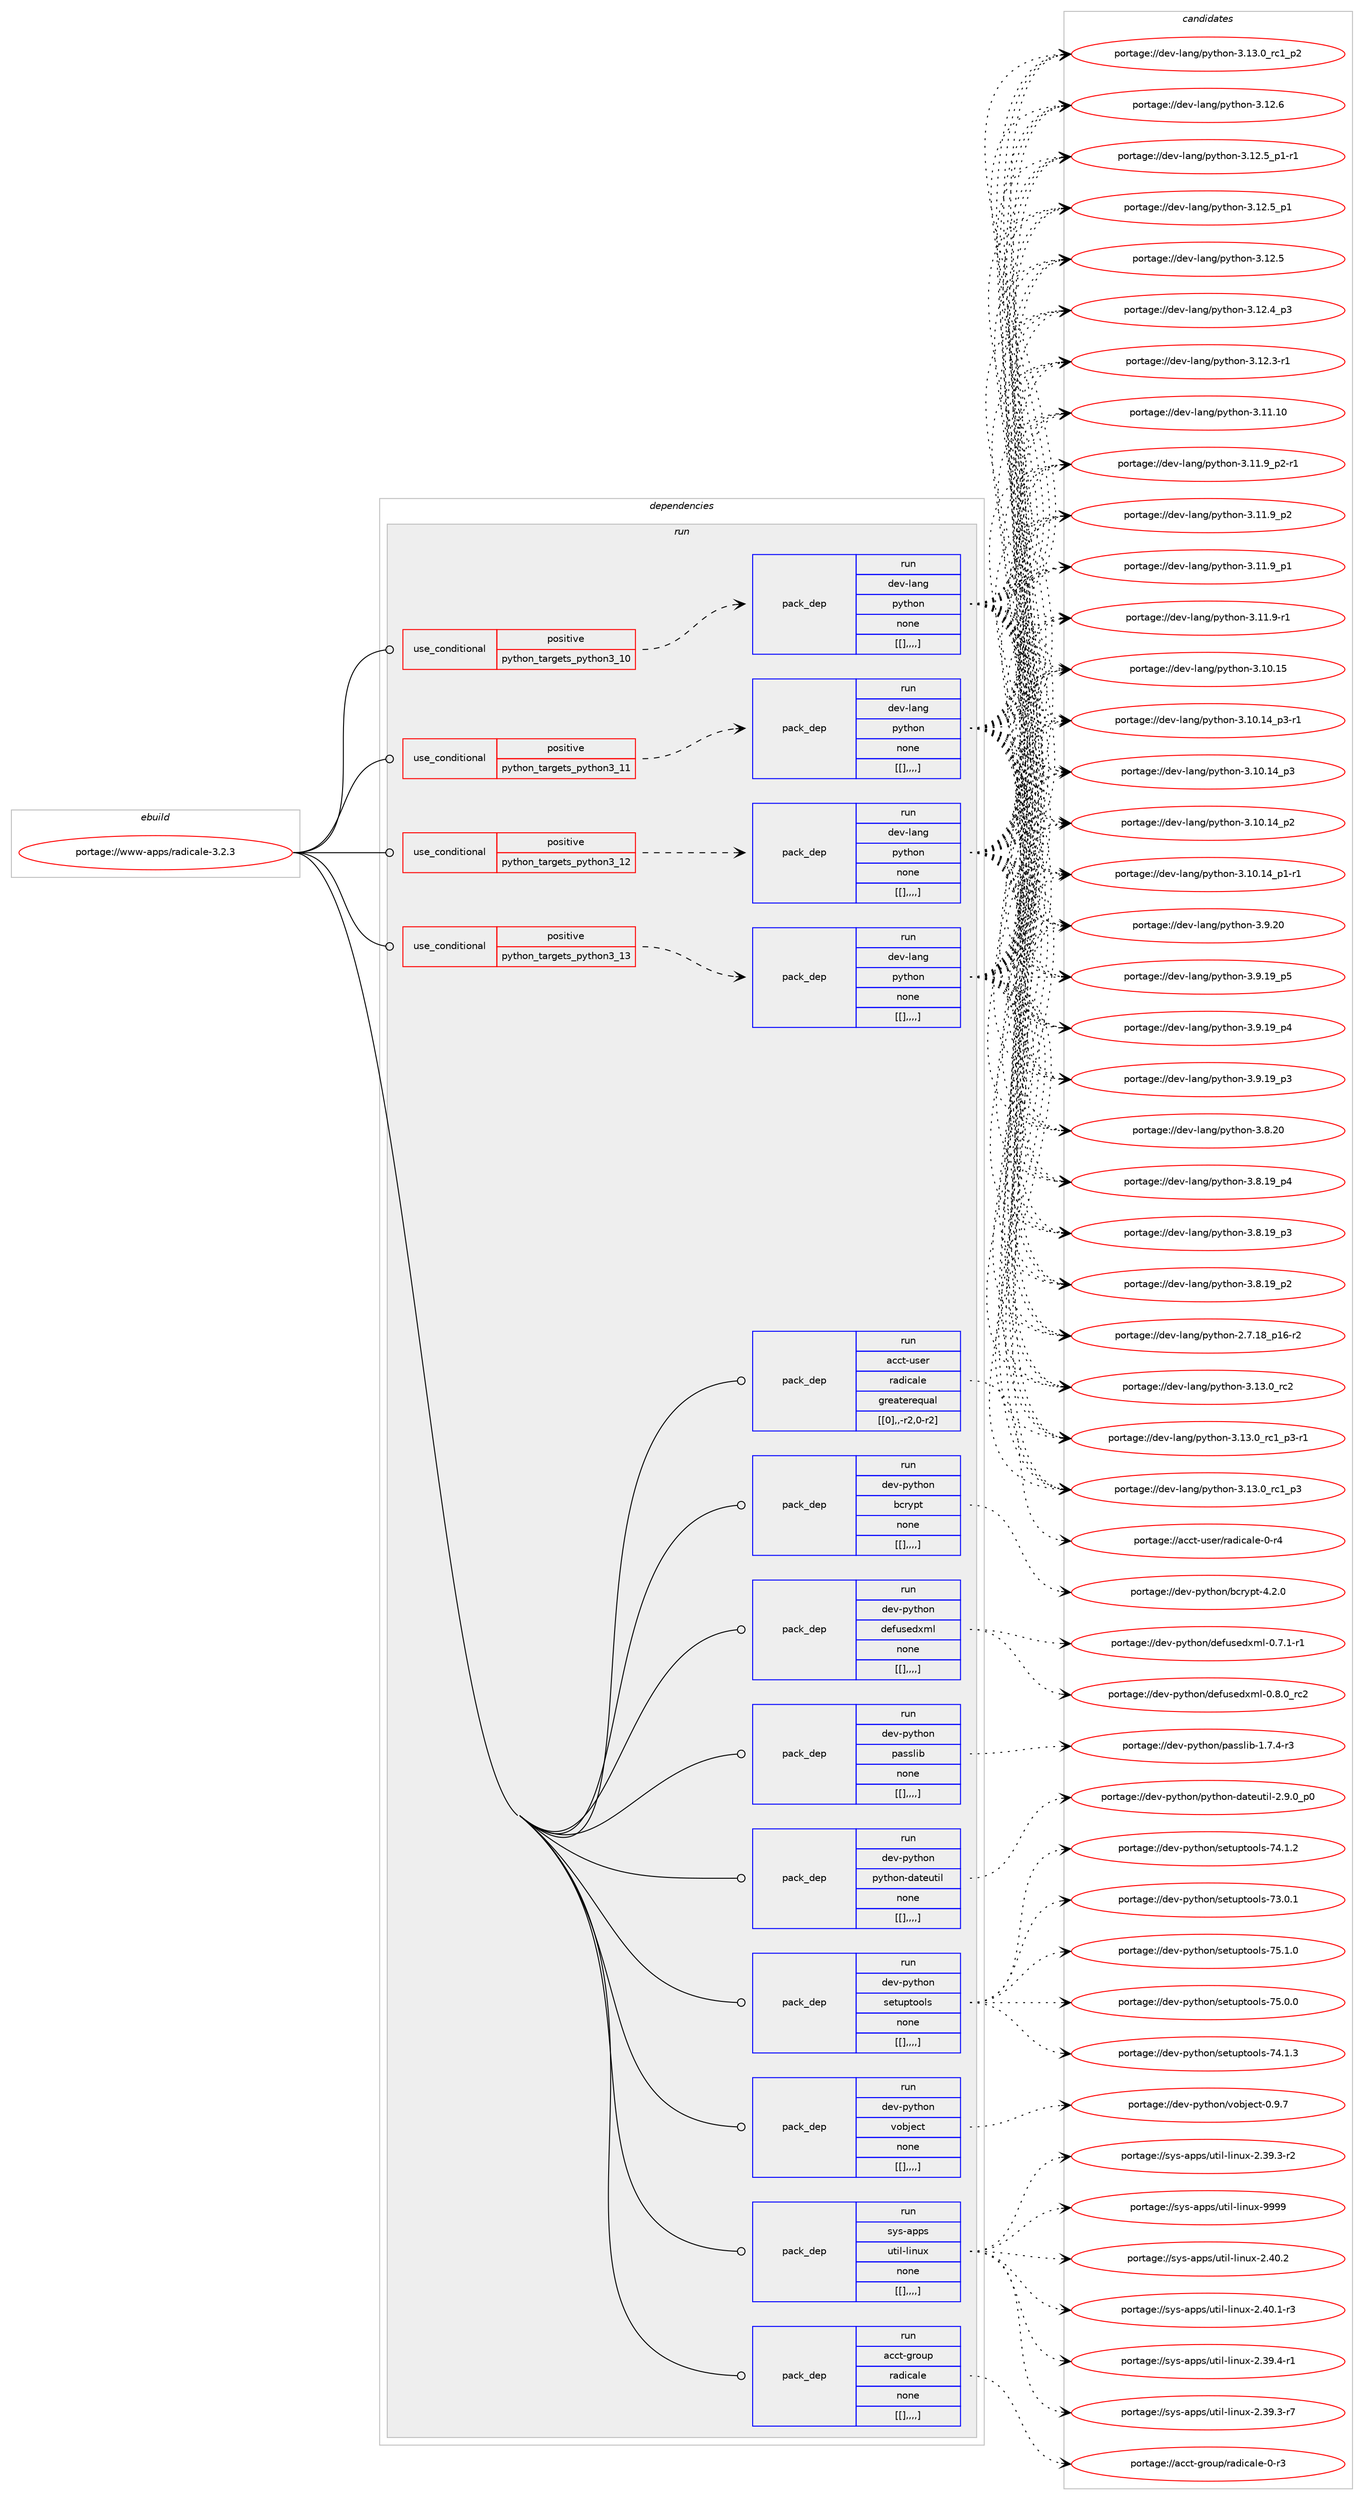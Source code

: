 digraph prolog {

# *************
# Graph options
# *************

newrank=true;
concentrate=true;
compound=true;
graph [rankdir=LR,fontname=Helvetica,fontsize=10,ranksep=1.5];#, ranksep=2.5, nodesep=0.2];
edge  [arrowhead=vee];
node  [fontname=Helvetica,fontsize=10];

# **********
# The ebuild
# **********

subgraph cluster_leftcol {
color=gray;
label=<<i>ebuild</i>>;
id [label="portage://www-apps/radicale-3.2.3", color=red, width=4, href="../www-apps/radicale-3.2.3.svg"];
}

# ****************
# The dependencies
# ****************

subgraph cluster_midcol {
color=gray;
label=<<i>dependencies</i>>;
subgraph cluster_compile {
fillcolor="#eeeeee";
style=filled;
label=<<i>compile</i>>;
}
subgraph cluster_compileandrun {
fillcolor="#eeeeee";
style=filled;
label=<<i>compile and run</i>>;
}
subgraph cluster_run {
fillcolor="#eeeeee";
style=filled;
label=<<i>run</i>>;
subgraph cond124037 {
dependency466299 [label=<<TABLE BORDER="0" CELLBORDER="1" CELLSPACING="0" CELLPADDING="4"><TR><TD ROWSPAN="3" CELLPADDING="10">use_conditional</TD></TR><TR><TD>positive</TD></TR><TR><TD>python_targets_python3_10</TD></TR></TABLE>>, shape=none, color=red];
subgraph pack338836 {
dependency466300 [label=<<TABLE BORDER="0" CELLBORDER="1" CELLSPACING="0" CELLPADDING="4" WIDTH="220"><TR><TD ROWSPAN="6" CELLPADDING="30">pack_dep</TD></TR><TR><TD WIDTH="110">run</TD></TR><TR><TD>dev-lang</TD></TR><TR><TD>python</TD></TR><TR><TD>none</TD></TR><TR><TD>[[],,,,]</TD></TR></TABLE>>, shape=none, color=blue];
}
dependency466299:e -> dependency466300:w [weight=20,style="dashed",arrowhead="vee"];
}
id:e -> dependency466299:w [weight=20,style="solid",arrowhead="odot"];
subgraph cond124038 {
dependency466301 [label=<<TABLE BORDER="0" CELLBORDER="1" CELLSPACING="0" CELLPADDING="4"><TR><TD ROWSPAN="3" CELLPADDING="10">use_conditional</TD></TR><TR><TD>positive</TD></TR><TR><TD>python_targets_python3_11</TD></TR></TABLE>>, shape=none, color=red];
subgraph pack338837 {
dependency466302 [label=<<TABLE BORDER="0" CELLBORDER="1" CELLSPACING="0" CELLPADDING="4" WIDTH="220"><TR><TD ROWSPAN="6" CELLPADDING="30">pack_dep</TD></TR><TR><TD WIDTH="110">run</TD></TR><TR><TD>dev-lang</TD></TR><TR><TD>python</TD></TR><TR><TD>none</TD></TR><TR><TD>[[],,,,]</TD></TR></TABLE>>, shape=none, color=blue];
}
dependency466301:e -> dependency466302:w [weight=20,style="dashed",arrowhead="vee"];
}
id:e -> dependency466301:w [weight=20,style="solid",arrowhead="odot"];
subgraph cond124039 {
dependency466303 [label=<<TABLE BORDER="0" CELLBORDER="1" CELLSPACING="0" CELLPADDING="4"><TR><TD ROWSPAN="3" CELLPADDING="10">use_conditional</TD></TR><TR><TD>positive</TD></TR><TR><TD>python_targets_python3_12</TD></TR></TABLE>>, shape=none, color=red];
subgraph pack338838 {
dependency466304 [label=<<TABLE BORDER="0" CELLBORDER="1" CELLSPACING="0" CELLPADDING="4" WIDTH="220"><TR><TD ROWSPAN="6" CELLPADDING="30">pack_dep</TD></TR><TR><TD WIDTH="110">run</TD></TR><TR><TD>dev-lang</TD></TR><TR><TD>python</TD></TR><TR><TD>none</TD></TR><TR><TD>[[],,,,]</TD></TR></TABLE>>, shape=none, color=blue];
}
dependency466303:e -> dependency466304:w [weight=20,style="dashed",arrowhead="vee"];
}
id:e -> dependency466303:w [weight=20,style="solid",arrowhead="odot"];
subgraph cond124040 {
dependency466305 [label=<<TABLE BORDER="0" CELLBORDER="1" CELLSPACING="0" CELLPADDING="4"><TR><TD ROWSPAN="3" CELLPADDING="10">use_conditional</TD></TR><TR><TD>positive</TD></TR><TR><TD>python_targets_python3_13</TD></TR></TABLE>>, shape=none, color=red];
subgraph pack338839 {
dependency466306 [label=<<TABLE BORDER="0" CELLBORDER="1" CELLSPACING="0" CELLPADDING="4" WIDTH="220"><TR><TD ROWSPAN="6" CELLPADDING="30">pack_dep</TD></TR><TR><TD WIDTH="110">run</TD></TR><TR><TD>dev-lang</TD></TR><TR><TD>python</TD></TR><TR><TD>none</TD></TR><TR><TD>[[],,,,]</TD></TR></TABLE>>, shape=none, color=blue];
}
dependency466305:e -> dependency466306:w [weight=20,style="dashed",arrowhead="vee"];
}
id:e -> dependency466305:w [weight=20,style="solid",arrowhead="odot"];
subgraph pack338840 {
dependency466307 [label=<<TABLE BORDER="0" CELLBORDER="1" CELLSPACING="0" CELLPADDING="4" WIDTH="220"><TR><TD ROWSPAN="6" CELLPADDING="30">pack_dep</TD></TR><TR><TD WIDTH="110">run</TD></TR><TR><TD>acct-group</TD></TR><TR><TD>radicale</TD></TR><TR><TD>none</TD></TR><TR><TD>[[],,,,]</TD></TR></TABLE>>, shape=none, color=blue];
}
id:e -> dependency466307:w [weight=20,style="solid",arrowhead="odot"];
subgraph pack338841 {
dependency466308 [label=<<TABLE BORDER="0" CELLBORDER="1" CELLSPACING="0" CELLPADDING="4" WIDTH="220"><TR><TD ROWSPAN="6" CELLPADDING="30">pack_dep</TD></TR><TR><TD WIDTH="110">run</TD></TR><TR><TD>acct-user</TD></TR><TR><TD>radicale</TD></TR><TR><TD>greaterequal</TD></TR><TR><TD>[[0],,-r2,0-r2]</TD></TR></TABLE>>, shape=none, color=blue];
}
id:e -> dependency466308:w [weight=20,style="solid",arrowhead="odot"];
subgraph pack338842 {
dependency466309 [label=<<TABLE BORDER="0" CELLBORDER="1" CELLSPACING="0" CELLPADDING="4" WIDTH="220"><TR><TD ROWSPAN="6" CELLPADDING="30">pack_dep</TD></TR><TR><TD WIDTH="110">run</TD></TR><TR><TD>dev-python</TD></TR><TR><TD>bcrypt</TD></TR><TR><TD>none</TD></TR><TR><TD>[[],,,,]</TD></TR></TABLE>>, shape=none, color=blue];
}
id:e -> dependency466309:w [weight=20,style="solid",arrowhead="odot"];
subgraph pack338843 {
dependency466310 [label=<<TABLE BORDER="0" CELLBORDER="1" CELLSPACING="0" CELLPADDING="4" WIDTH="220"><TR><TD ROWSPAN="6" CELLPADDING="30">pack_dep</TD></TR><TR><TD WIDTH="110">run</TD></TR><TR><TD>dev-python</TD></TR><TR><TD>defusedxml</TD></TR><TR><TD>none</TD></TR><TR><TD>[[],,,,]</TD></TR></TABLE>>, shape=none, color=blue];
}
id:e -> dependency466310:w [weight=20,style="solid",arrowhead="odot"];
subgraph pack338844 {
dependency466311 [label=<<TABLE BORDER="0" CELLBORDER="1" CELLSPACING="0" CELLPADDING="4" WIDTH="220"><TR><TD ROWSPAN="6" CELLPADDING="30">pack_dep</TD></TR><TR><TD WIDTH="110">run</TD></TR><TR><TD>dev-python</TD></TR><TR><TD>passlib</TD></TR><TR><TD>none</TD></TR><TR><TD>[[],,,,]</TD></TR></TABLE>>, shape=none, color=blue];
}
id:e -> dependency466311:w [weight=20,style="solid",arrowhead="odot"];
subgraph pack338845 {
dependency466312 [label=<<TABLE BORDER="0" CELLBORDER="1" CELLSPACING="0" CELLPADDING="4" WIDTH="220"><TR><TD ROWSPAN="6" CELLPADDING="30">pack_dep</TD></TR><TR><TD WIDTH="110">run</TD></TR><TR><TD>dev-python</TD></TR><TR><TD>python-dateutil</TD></TR><TR><TD>none</TD></TR><TR><TD>[[],,,,]</TD></TR></TABLE>>, shape=none, color=blue];
}
id:e -> dependency466312:w [weight=20,style="solid",arrowhead="odot"];
subgraph pack338846 {
dependency466313 [label=<<TABLE BORDER="0" CELLBORDER="1" CELLSPACING="0" CELLPADDING="4" WIDTH="220"><TR><TD ROWSPAN="6" CELLPADDING="30">pack_dep</TD></TR><TR><TD WIDTH="110">run</TD></TR><TR><TD>dev-python</TD></TR><TR><TD>setuptools</TD></TR><TR><TD>none</TD></TR><TR><TD>[[],,,,]</TD></TR></TABLE>>, shape=none, color=blue];
}
id:e -> dependency466313:w [weight=20,style="solid",arrowhead="odot"];
subgraph pack338847 {
dependency466314 [label=<<TABLE BORDER="0" CELLBORDER="1" CELLSPACING="0" CELLPADDING="4" WIDTH="220"><TR><TD ROWSPAN="6" CELLPADDING="30">pack_dep</TD></TR><TR><TD WIDTH="110">run</TD></TR><TR><TD>dev-python</TD></TR><TR><TD>vobject</TD></TR><TR><TD>none</TD></TR><TR><TD>[[],,,,]</TD></TR></TABLE>>, shape=none, color=blue];
}
id:e -> dependency466314:w [weight=20,style="solid",arrowhead="odot"];
subgraph pack338848 {
dependency466315 [label=<<TABLE BORDER="0" CELLBORDER="1" CELLSPACING="0" CELLPADDING="4" WIDTH="220"><TR><TD ROWSPAN="6" CELLPADDING="30">pack_dep</TD></TR><TR><TD WIDTH="110">run</TD></TR><TR><TD>sys-apps</TD></TR><TR><TD>util-linux</TD></TR><TR><TD>none</TD></TR><TR><TD>[[],,,,]</TD></TR></TABLE>>, shape=none, color=blue];
}
id:e -> dependency466315:w [weight=20,style="solid",arrowhead="odot"];
}
}

# **************
# The candidates
# **************

subgraph cluster_choices {
rank=same;
color=gray;
label=<<i>candidates</i>>;

subgraph choice338836 {
color=black;
nodesep=1;
choice10010111845108971101034711212111610411111045514649514648951149950 [label="portage://dev-lang/python-3.13.0_rc2", color=red, width=4,href="../dev-lang/python-3.13.0_rc2.svg"];
choice1001011184510897110103471121211161041111104551464951464895114994995112514511449 [label="portage://dev-lang/python-3.13.0_rc1_p3-r1", color=red, width=4,href="../dev-lang/python-3.13.0_rc1_p3-r1.svg"];
choice100101118451089711010347112121116104111110455146495146489511499499511251 [label="portage://dev-lang/python-3.13.0_rc1_p3", color=red, width=4,href="../dev-lang/python-3.13.0_rc1_p3.svg"];
choice100101118451089711010347112121116104111110455146495146489511499499511250 [label="portage://dev-lang/python-3.13.0_rc1_p2", color=red, width=4,href="../dev-lang/python-3.13.0_rc1_p2.svg"];
choice10010111845108971101034711212111610411111045514649504654 [label="portage://dev-lang/python-3.12.6", color=red, width=4,href="../dev-lang/python-3.12.6.svg"];
choice1001011184510897110103471121211161041111104551464950465395112494511449 [label="portage://dev-lang/python-3.12.5_p1-r1", color=red, width=4,href="../dev-lang/python-3.12.5_p1-r1.svg"];
choice100101118451089711010347112121116104111110455146495046539511249 [label="portage://dev-lang/python-3.12.5_p1", color=red, width=4,href="../dev-lang/python-3.12.5_p1.svg"];
choice10010111845108971101034711212111610411111045514649504653 [label="portage://dev-lang/python-3.12.5", color=red, width=4,href="../dev-lang/python-3.12.5.svg"];
choice100101118451089711010347112121116104111110455146495046529511251 [label="portage://dev-lang/python-3.12.4_p3", color=red, width=4,href="../dev-lang/python-3.12.4_p3.svg"];
choice100101118451089711010347112121116104111110455146495046514511449 [label="portage://dev-lang/python-3.12.3-r1", color=red, width=4,href="../dev-lang/python-3.12.3-r1.svg"];
choice1001011184510897110103471121211161041111104551464949464948 [label="portage://dev-lang/python-3.11.10", color=red, width=4,href="../dev-lang/python-3.11.10.svg"];
choice1001011184510897110103471121211161041111104551464949465795112504511449 [label="portage://dev-lang/python-3.11.9_p2-r1", color=red, width=4,href="../dev-lang/python-3.11.9_p2-r1.svg"];
choice100101118451089711010347112121116104111110455146494946579511250 [label="portage://dev-lang/python-3.11.9_p2", color=red, width=4,href="../dev-lang/python-3.11.9_p2.svg"];
choice100101118451089711010347112121116104111110455146494946579511249 [label="portage://dev-lang/python-3.11.9_p1", color=red, width=4,href="../dev-lang/python-3.11.9_p1.svg"];
choice100101118451089711010347112121116104111110455146494946574511449 [label="portage://dev-lang/python-3.11.9-r1", color=red, width=4,href="../dev-lang/python-3.11.9-r1.svg"];
choice1001011184510897110103471121211161041111104551464948464953 [label="portage://dev-lang/python-3.10.15", color=red, width=4,href="../dev-lang/python-3.10.15.svg"];
choice100101118451089711010347112121116104111110455146494846495295112514511449 [label="portage://dev-lang/python-3.10.14_p3-r1", color=red, width=4,href="../dev-lang/python-3.10.14_p3-r1.svg"];
choice10010111845108971101034711212111610411111045514649484649529511251 [label="portage://dev-lang/python-3.10.14_p3", color=red, width=4,href="../dev-lang/python-3.10.14_p3.svg"];
choice10010111845108971101034711212111610411111045514649484649529511250 [label="portage://dev-lang/python-3.10.14_p2", color=red, width=4,href="../dev-lang/python-3.10.14_p2.svg"];
choice100101118451089711010347112121116104111110455146494846495295112494511449 [label="portage://dev-lang/python-3.10.14_p1-r1", color=red, width=4,href="../dev-lang/python-3.10.14_p1-r1.svg"];
choice10010111845108971101034711212111610411111045514657465048 [label="portage://dev-lang/python-3.9.20", color=red, width=4,href="../dev-lang/python-3.9.20.svg"];
choice100101118451089711010347112121116104111110455146574649579511253 [label="portage://dev-lang/python-3.9.19_p5", color=red, width=4,href="../dev-lang/python-3.9.19_p5.svg"];
choice100101118451089711010347112121116104111110455146574649579511252 [label="portage://dev-lang/python-3.9.19_p4", color=red, width=4,href="../dev-lang/python-3.9.19_p4.svg"];
choice100101118451089711010347112121116104111110455146574649579511251 [label="portage://dev-lang/python-3.9.19_p3", color=red, width=4,href="../dev-lang/python-3.9.19_p3.svg"];
choice10010111845108971101034711212111610411111045514656465048 [label="portage://dev-lang/python-3.8.20", color=red, width=4,href="../dev-lang/python-3.8.20.svg"];
choice100101118451089711010347112121116104111110455146564649579511252 [label="portage://dev-lang/python-3.8.19_p4", color=red, width=4,href="../dev-lang/python-3.8.19_p4.svg"];
choice100101118451089711010347112121116104111110455146564649579511251 [label="portage://dev-lang/python-3.8.19_p3", color=red, width=4,href="../dev-lang/python-3.8.19_p3.svg"];
choice100101118451089711010347112121116104111110455146564649579511250 [label="portage://dev-lang/python-3.8.19_p2", color=red, width=4,href="../dev-lang/python-3.8.19_p2.svg"];
choice100101118451089711010347112121116104111110455046554649569511249544511450 [label="portage://dev-lang/python-2.7.18_p16-r2", color=red, width=4,href="../dev-lang/python-2.7.18_p16-r2.svg"];
dependency466300:e -> choice10010111845108971101034711212111610411111045514649514648951149950:w [style=dotted,weight="100"];
dependency466300:e -> choice1001011184510897110103471121211161041111104551464951464895114994995112514511449:w [style=dotted,weight="100"];
dependency466300:e -> choice100101118451089711010347112121116104111110455146495146489511499499511251:w [style=dotted,weight="100"];
dependency466300:e -> choice100101118451089711010347112121116104111110455146495146489511499499511250:w [style=dotted,weight="100"];
dependency466300:e -> choice10010111845108971101034711212111610411111045514649504654:w [style=dotted,weight="100"];
dependency466300:e -> choice1001011184510897110103471121211161041111104551464950465395112494511449:w [style=dotted,weight="100"];
dependency466300:e -> choice100101118451089711010347112121116104111110455146495046539511249:w [style=dotted,weight="100"];
dependency466300:e -> choice10010111845108971101034711212111610411111045514649504653:w [style=dotted,weight="100"];
dependency466300:e -> choice100101118451089711010347112121116104111110455146495046529511251:w [style=dotted,weight="100"];
dependency466300:e -> choice100101118451089711010347112121116104111110455146495046514511449:w [style=dotted,weight="100"];
dependency466300:e -> choice1001011184510897110103471121211161041111104551464949464948:w [style=dotted,weight="100"];
dependency466300:e -> choice1001011184510897110103471121211161041111104551464949465795112504511449:w [style=dotted,weight="100"];
dependency466300:e -> choice100101118451089711010347112121116104111110455146494946579511250:w [style=dotted,weight="100"];
dependency466300:e -> choice100101118451089711010347112121116104111110455146494946579511249:w [style=dotted,weight="100"];
dependency466300:e -> choice100101118451089711010347112121116104111110455146494946574511449:w [style=dotted,weight="100"];
dependency466300:e -> choice1001011184510897110103471121211161041111104551464948464953:w [style=dotted,weight="100"];
dependency466300:e -> choice100101118451089711010347112121116104111110455146494846495295112514511449:w [style=dotted,weight="100"];
dependency466300:e -> choice10010111845108971101034711212111610411111045514649484649529511251:w [style=dotted,weight="100"];
dependency466300:e -> choice10010111845108971101034711212111610411111045514649484649529511250:w [style=dotted,weight="100"];
dependency466300:e -> choice100101118451089711010347112121116104111110455146494846495295112494511449:w [style=dotted,weight="100"];
dependency466300:e -> choice10010111845108971101034711212111610411111045514657465048:w [style=dotted,weight="100"];
dependency466300:e -> choice100101118451089711010347112121116104111110455146574649579511253:w [style=dotted,weight="100"];
dependency466300:e -> choice100101118451089711010347112121116104111110455146574649579511252:w [style=dotted,weight="100"];
dependency466300:e -> choice100101118451089711010347112121116104111110455146574649579511251:w [style=dotted,weight="100"];
dependency466300:e -> choice10010111845108971101034711212111610411111045514656465048:w [style=dotted,weight="100"];
dependency466300:e -> choice100101118451089711010347112121116104111110455146564649579511252:w [style=dotted,weight="100"];
dependency466300:e -> choice100101118451089711010347112121116104111110455146564649579511251:w [style=dotted,weight="100"];
dependency466300:e -> choice100101118451089711010347112121116104111110455146564649579511250:w [style=dotted,weight="100"];
dependency466300:e -> choice100101118451089711010347112121116104111110455046554649569511249544511450:w [style=dotted,weight="100"];
}
subgraph choice338837 {
color=black;
nodesep=1;
choice10010111845108971101034711212111610411111045514649514648951149950 [label="portage://dev-lang/python-3.13.0_rc2", color=red, width=4,href="../dev-lang/python-3.13.0_rc2.svg"];
choice1001011184510897110103471121211161041111104551464951464895114994995112514511449 [label="portage://dev-lang/python-3.13.0_rc1_p3-r1", color=red, width=4,href="../dev-lang/python-3.13.0_rc1_p3-r1.svg"];
choice100101118451089711010347112121116104111110455146495146489511499499511251 [label="portage://dev-lang/python-3.13.0_rc1_p3", color=red, width=4,href="../dev-lang/python-3.13.0_rc1_p3.svg"];
choice100101118451089711010347112121116104111110455146495146489511499499511250 [label="portage://dev-lang/python-3.13.0_rc1_p2", color=red, width=4,href="../dev-lang/python-3.13.0_rc1_p2.svg"];
choice10010111845108971101034711212111610411111045514649504654 [label="portage://dev-lang/python-3.12.6", color=red, width=4,href="../dev-lang/python-3.12.6.svg"];
choice1001011184510897110103471121211161041111104551464950465395112494511449 [label="portage://dev-lang/python-3.12.5_p1-r1", color=red, width=4,href="../dev-lang/python-3.12.5_p1-r1.svg"];
choice100101118451089711010347112121116104111110455146495046539511249 [label="portage://dev-lang/python-3.12.5_p1", color=red, width=4,href="../dev-lang/python-3.12.5_p1.svg"];
choice10010111845108971101034711212111610411111045514649504653 [label="portage://dev-lang/python-3.12.5", color=red, width=4,href="../dev-lang/python-3.12.5.svg"];
choice100101118451089711010347112121116104111110455146495046529511251 [label="portage://dev-lang/python-3.12.4_p3", color=red, width=4,href="../dev-lang/python-3.12.4_p3.svg"];
choice100101118451089711010347112121116104111110455146495046514511449 [label="portage://dev-lang/python-3.12.3-r1", color=red, width=4,href="../dev-lang/python-3.12.3-r1.svg"];
choice1001011184510897110103471121211161041111104551464949464948 [label="portage://dev-lang/python-3.11.10", color=red, width=4,href="../dev-lang/python-3.11.10.svg"];
choice1001011184510897110103471121211161041111104551464949465795112504511449 [label="portage://dev-lang/python-3.11.9_p2-r1", color=red, width=4,href="../dev-lang/python-3.11.9_p2-r1.svg"];
choice100101118451089711010347112121116104111110455146494946579511250 [label="portage://dev-lang/python-3.11.9_p2", color=red, width=4,href="../dev-lang/python-3.11.9_p2.svg"];
choice100101118451089711010347112121116104111110455146494946579511249 [label="portage://dev-lang/python-3.11.9_p1", color=red, width=4,href="../dev-lang/python-3.11.9_p1.svg"];
choice100101118451089711010347112121116104111110455146494946574511449 [label="portage://dev-lang/python-3.11.9-r1", color=red, width=4,href="../dev-lang/python-3.11.9-r1.svg"];
choice1001011184510897110103471121211161041111104551464948464953 [label="portage://dev-lang/python-3.10.15", color=red, width=4,href="../dev-lang/python-3.10.15.svg"];
choice100101118451089711010347112121116104111110455146494846495295112514511449 [label="portage://dev-lang/python-3.10.14_p3-r1", color=red, width=4,href="../dev-lang/python-3.10.14_p3-r1.svg"];
choice10010111845108971101034711212111610411111045514649484649529511251 [label="portage://dev-lang/python-3.10.14_p3", color=red, width=4,href="../dev-lang/python-3.10.14_p3.svg"];
choice10010111845108971101034711212111610411111045514649484649529511250 [label="portage://dev-lang/python-3.10.14_p2", color=red, width=4,href="../dev-lang/python-3.10.14_p2.svg"];
choice100101118451089711010347112121116104111110455146494846495295112494511449 [label="portage://dev-lang/python-3.10.14_p1-r1", color=red, width=4,href="../dev-lang/python-3.10.14_p1-r1.svg"];
choice10010111845108971101034711212111610411111045514657465048 [label="portage://dev-lang/python-3.9.20", color=red, width=4,href="../dev-lang/python-3.9.20.svg"];
choice100101118451089711010347112121116104111110455146574649579511253 [label="portage://dev-lang/python-3.9.19_p5", color=red, width=4,href="../dev-lang/python-3.9.19_p5.svg"];
choice100101118451089711010347112121116104111110455146574649579511252 [label="portage://dev-lang/python-3.9.19_p4", color=red, width=4,href="../dev-lang/python-3.9.19_p4.svg"];
choice100101118451089711010347112121116104111110455146574649579511251 [label="portage://dev-lang/python-3.9.19_p3", color=red, width=4,href="../dev-lang/python-3.9.19_p3.svg"];
choice10010111845108971101034711212111610411111045514656465048 [label="portage://dev-lang/python-3.8.20", color=red, width=4,href="../dev-lang/python-3.8.20.svg"];
choice100101118451089711010347112121116104111110455146564649579511252 [label="portage://dev-lang/python-3.8.19_p4", color=red, width=4,href="../dev-lang/python-3.8.19_p4.svg"];
choice100101118451089711010347112121116104111110455146564649579511251 [label="portage://dev-lang/python-3.8.19_p3", color=red, width=4,href="../dev-lang/python-3.8.19_p3.svg"];
choice100101118451089711010347112121116104111110455146564649579511250 [label="portage://dev-lang/python-3.8.19_p2", color=red, width=4,href="../dev-lang/python-3.8.19_p2.svg"];
choice100101118451089711010347112121116104111110455046554649569511249544511450 [label="portage://dev-lang/python-2.7.18_p16-r2", color=red, width=4,href="../dev-lang/python-2.7.18_p16-r2.svg"];
dependency466302:e -> choice10010111845108971101034711212111610411111045514649514648951149950:w [style=dotted,weight="100"];
dependency466302:e -> choice1001011184510897110103471121211161041111104551464951464895114994995112514511449:w [style=dotted,weight="100"];
dependency466302:e -> choice100101118451089711010347112121116104111110455146495146489511499499511251:w [style=dotted,weight="100"];
dependency466302:e -> choice100101118451089711010347112121116104111110455146495146489511499499511250:w [style=dotted,weight="100"];
dependency466302:e -> choice10010111845108971101034711212111610411111045514649504654:w [style=dotted,weight="100"];
dependency466302:e -> choice1001011184510897110103471121211161041111104551464950465395112494511449:w [style=dotted,weight="100"];
dependency466302:e -> choice100101118451089711010347112121116104111110455146495046539511249:w [style=dotted,weight="100"];
dependency466302:e -> choice10010111845108971101034711212111610411111045514649504653:w [style=dotted,weight="100"];
dependency466302:e -> choice100101118451089711010347112121116104111110455146495046529511251:w [style=dotted,weight="100"];
dependency466302:e -> choice100101118451089711010347112121116104111110455146495046514511449:w [style=dotted,weight="100"];
dependency466302:e -> choice1001011184510897110103471121211161041111104551464949464948:w [style=dotted,weight="100"];
dependency466302:e -> choice1001011184510897110103471121211161041111104551464949465795112504511449:w [style=dotted,weight="100"];
dependency466302:e -> choice100101118451089711010347112121116104111110455146494946579511250:w [style=dotted,weight="100"];
dependency466302:e -> choice100101118451089711010347112121116104111110455146494946579511249:w [style=dotted,weight="100"];
dependency466302:e -> choice100101118451089711010347112121116104111110455146494946574511449:w [style=dotted,weight="100"];
dependency466302:e -> choice1001011184510897110103471121211161041111104551464948464953:w [style=dotted,weight="100"];
dependency466302:e -> choice100101118451089711010347112121116104111110455146494846495295112514511449:w [style=dotted,weight="100"];
dependency466302:e -> choice10010111845108971101034711212111610411111045514649484649529511251:w [style=dotted,weight="100"];
dependency466302:e -> choice10010111845108971101034711212111610411111045514649484649529511250:w [style=dotted,weight="100"];
dependency466302:e -> choice100101118451089711010347112121116104111110455146494846495295112494511449:w [style=dotted,weight="100"];
dependency466302:e -> choice10010111845108971101034711212111610411111045514657465048:w [style=dotted,weight="100"];
dependency466302:e -> choice100101118451089711010347112121116104111110455146574649579511253:w [style=dotted,weight="100"];
dependency466302:e -> choice100101118451089711010347112121116104111110455146574649579511252:w [style=dotted,weight="100"];
dependency466302:e -> choice100101118451089711010347112121116104111110455146574649579511251:w [style=dotted,weight="100"];
dependency466302:e -> choice10010111845108971101034711212111610411111045514656465048:w [style=dotted,weight="100"];
dependency466302:e -> choice100101118451089711010347112121116104111110455146564649579511252:w [style=dotted,weight="100"];
dependency466302:e -> choice100101118451089711010347112121116104111110455146564649579511251:w [style=dotted,weight="100"];
dependency466302:e -> choice100101118451089711010347112121116104111110455146564649579511250:w [style=dotted,weight="100"];
dependency466302:e -> choice100101118451089711010347112121116104111110455046554649569511249544511450:w [style=dotted,weight="100"];
}
subgraph choice338838 {
color=black;
nodesep=1;
choice10010111845108971101034711212111610411111045514649514648951149950 [label="portage://dev-lang/python-3.13.0_rc2", color=red, width=4,href="../dev-lang/python-3.13.0_rc2.svg"];
choice1001011184510897110103471121211161041111104551464951464895114994995112514511449 [label="portage://dev-lang/python-3.13.0_rc1_p3-r1", color=red, width=4,href="../dev-lang/python-3.13.0_rc1_p3-r1.svg"];
choice100101118451089711010347112121116104111110455146495146489511499499511251 [label="portage://dev-lang/python-3.13.0_rc1_p3", color=red, width=4,href="../dev-lang/python-3.13.0_rc1_p3.svg"];
choice100101118451089711010347112121116104111110455146495146489511499499511250 [label="portage://dev-lang/python-3.13.0_rc1_p2", color=red, width=4,href="../dev-lang/python-3.13.0_rc1_p2.svg"];
choice10010111845108971101034711212111610411111045514649504654 [label="portage://dev-lang/python-3.12.6", color=red, width=4,href="../dev-lang/python-3.12.6.svg"];
choice1001011184510897110103471121211161041111104551464950465395112494511449 [label="portage://dev-lang/python-3.12.5_p1-r1", color=red, width=4,href="../dev-lang/python-3.12.5_p1-r1.svg"];
choice100101118451089711010347112121116104111110455146495046539511249 [label="portage://dev-lang/python-3.12.5_p1", color=red, width=4,href="../dev-lang/python-3.12.5_p1.svg"];
choice10010111845108971101034711212111610411111045514649504653 [label="portage://dev-lang/python-3.12.5", color=red, width=4,href="../dev-lang/python-3.12.5.svg"];
choice100101118451089711010347112121116104111110455146495046529511251 [label="portage://dev-lang/python-3.12.4_p3", color=red, width=4,href="../dev-lang/python-3.12.4_p3.svg"];
choice100101118451089711010347112121116104111110455146495046514511449 [label="portage://dev-lang/python-3.12.3-r1", color=red, width=4,href="../dev-lang/python-3.12.3-r1.svg"];
choice1001011184510897110103471121211161041111104551464949464948 [label="portage://dev-lang/python-3.11.10", color=red, width=4,href="../dev-lang/python-3.11.10.svg"];
choice1001011184510897110103471121211161041111104551464949465795112504511449 [label="portage://dev-lang/python-3.11.9_p2-r1", color=red, width=4,href="../dev-lang/python-3.11.9_p2-r1.svg"];
choice100101118451089711010347112121116104111110455146494946579511250 [label="portage://dev-lang/python-3.11.9_p2", color=red, width=4,href="../dev-lang/python-3.11.9_p2.svg"];
choice100101118451089711010347112121116104111110455146494946579511249 [label="portage://dev-lang/python-3.11.9_p1", color=red, width=4,href="../dev-lang/python-3.11.9_p1.svg"];
choice100101118451089711010347112121116104111110455146494946574511449 [label="portage://dev-lang/python-3.11.9-r1", color=red, width=4,href="../dev-lang/python-3.11.9-r1.svg"];
choice1001011184510897110103471121211161041111104551464948464953 [label="portage://dev-lang/python-3.10.15", color=red, width=4,href="../dev-lang/python-3.10.15.svg"];
choice100101118451089711010347112121116104111110455146494846495295112514511449 [label="portage://dev-lang/python-3.10.14_p3-r1", color=red, width=4,href="../dev-lang/python-3.10.14_p3-r1.svg"];
choice10010111845108971101034711212111610411111045514649484649529511251 [label="portage://dev-lang/python-3.10.14_p3", color=red, width=4,href="../dev-lang/python-3.10.14_p3.svg"];
choice10010111845108971101034711212111610411111045514649484649529511250 [label="portage://dev-lang/python-3.10.14_p2", color=red, width=4,href="../dev-lang/python-3.10.14_p2.svg"];
choice100101118451089711010347112121116104111110455146494846495295112494511449 [label="portage://dev-lang/python-3.10.14_p1-r1", color=red, width=4,href="../dev-lang/python-3.10.14_p1-r1.svg"];
choice10010111845108971101034711212111610411111045514657465048 [label="portage://dev-lang/python-3.9.20", color=red, width=4,href="../dev-lang/python-3.9.20.svg"];
choice100101118451089711010347112121116104111110455146574649579511253 [label="portage://dev-lang/python-3.9.19_p5", color=red, width=4,href="../dev-lang/python-3.9.19_p5.svg"];
choice100101118451089711010347112121116104111110455146574649579511252 [label="portage://dev-lang/python-3.9.19_p4", color=red, width=4,href="../dev-lang/python-3.9.19_p4.svg"];
choice100101118451089711010347112121116104111110455146574649579511251 [label="portage://dev-lang/python-3.9.19_p3", color=red, width=4,href="../dev-lang/python-3.9.19_p3.svg"];
choice10010111845108971101034711212111610411111045514656465048 [label="portage://dev-lang/python-3.8.20", color=red, width=4,href="../dev-lang/python-3.8.20.svg"];
choice100101118451089711010347112121116104111110455146564649579511252 [label="portage://dev-lang/python-3.8.19_p4", color=red, width=4,href="../dev-lang/python-3.8.19_p4.svg"];
choice100101118451089711010347112121116104111110455146564649579511251 [label="portage://dev-lang/python-3.8.19_p3", color=red, width=4,href="../dev-lang/python-3.8.19_p3.svg"];
choice100101118451089711010347112121116104111110455146564649579511250 [label="portage://dev-lang/python-3.8.19_p2", color=red, width=4,href="../dev-lang/python-3.8.19_p2.svg"];
choice100101118451089711010347112121116104111110455046554649569511249544511450 [label="portage://dev-lang/python-2.7.18_p16-r2", color=red, width=4,href="../dev-lang/python-2.7.18_p16-r2.svg"];
dependency466304:e -> choice10010111845108971101034711212111610411111045514649514648951149950:w [style=dotted,weight="100"];
dependency466304:e -> choice1001011184510897110103471121211161041111104551464951464895114994995112514511449:w [style=dotted,weight="100"];
dependency466304:e -> choice100101118451089711010347112121116104111110455146495146489511499499511251:w [style=dotted,weight="100"];
dependency466304:e -> choice100101118451089711010347112121116104111110455146495146489511499499511250:w [style=dotted,weight="100"];
dependency466304:e -> choice10010111845108971101034711212111610411111045514649504654:w [style=dotted,weight="100"];
dependency466304:e -> choice1001011184510897110103471121211161041111104551464950465395112494511449:w [style=dotted,weight="100"];
dependency466304:e -> choice100101118451089711010347112121116104111110455146495046539511249:w [style=dotted,weight="100"];
dependency466304:e -> choice10010111845108971101034711212111610411111045514649504653:w [style=dotted,weight="100"];
dependency466304:e -> choice100101118451089711010347112121116104111110455146495046529511251:w [style=dotted,weight="100"];
dependency466304:e -> choice100101118451089711010347112121116104111110455146495046514511449:w [style=dotted,weight="100"];
dependency466304:e -> choice1001011184510897110103471121211161041111104551464949464948:w [style=dotted,weight="100"];
dependency466304:e -> choice1001011184510897110103471121211161041111104551464949465795112504511449:w [style=dotted,weight="100"];
dependency466304:e -> choice100101118451089711010347112121116104111110455146494946579511250:w [style=dotted,weight="100"];
dependency466304:e -> choice100101118451089711010347112121116104111110455146494946579511249:w [style=dotted,weight="100"];
dependency466304:e -> choice100101118451089711010347112121116104111110455146494946574511449:w [style=dotted,weight="100"];
dependency466304:e -> choice1001011184510897110103471121211161041111104551464948464953:w [style=dotted,weight="100"];
dependency466304:e -> choice100101118451089711010347112121116104111110455146494846495295112514511449:w [style=dotted,weight="100"];
dependency466304:e -> choice10010111845108971101034711212111610411111045514649484649529511251:w [style=dotted,weight="100"];
dependency466304:e -> choice10010111845108971101034711212111610411111045514649484649529511250:w [style=dotted,weight="100"];
dependency466304:e -> choice100101118451089711010347112121116104111110455146494846495295112494511449:w [style=dotted,weight="100"];
dependency466304:e -> choice10010111845108971101034711212111610411111045514657465048:w [style=dotted,weight="100"];
dependency466304:e -> choice100101118451089711010347112121116104111110455146574649579511253:w [style=dotted,weight="100"];
dependency466304:e -> choice100101118451089711010347112121116104111110455146574649579511252:w [style=dotted,weight="100"];
dependency466304:e -> choice100101118451089711010347112121116104111110455146574649579511251:w [style=dotted,weight="100"];
dependency466304:e -> choice10010111845108971101034711212111610411111045514656465048:w [style=dotted,weight="100"];
dependency466304:e -> choice100101118451089711010347112121116104111110455146564649579511252:w [style=dotted,weight="100"];
dependency466304:e -> choice100101118451089711010347112121116104111110455146564649579511251:w [style=dotted,weight="100"];
dependency466304:e -> choice100101118451089711010347112121116104111110455146564649579511250:w [style=dotted,weight="100"];
dependency466304:e -> choice100101118451089711010347112121116104111110455046554649569511249544511450:w [style=dotted,weight="100"];
}
subgraph choice338839 {
color=black;
nodesep=1;
choice10010111845108971101034711212111610411111045514649514648951149950 [label="portage://dev-lang/python-3.13.0_rc2", color=red, width=4,href="../dev-lang/python-3.13.0_rc2.svg"];
choice1001011184510897110103471121211161041111104551464951464895114994995112514511449 [label="portage://dev-lang/python-3.13.0_rc1_p3-r1", color=red, width=4,href="../dev-lang/python-3.13.0_rc1_p3-r1.svg"];
choice100101118451089711010347112121116104111110455146495146489511499499511251 [label="portage://dev-lang/python-3.13.0_rc1_p3", color=red, width=4,href="../dev-lang/python-3.13.0_rc1_p3.svg"];
choice100101118451089711010347112121116104111110455146495146489511499499511250 [label="portage://dev-lang/python-3.13.0_rc1_p2", color=red, width=4,href="../dev-lang/python-3.13.0_rc1_p2.svg"];
choice10010111845108971101034711212111610411111045514649504654 [label="portage://dev-lang/python-3.12.6", color=red, width=4,href="../dev-lang/python-3.12.6.svg"];
choice1001011184510897110103471121211161041111104551464950465395112494511449 [label="portage://dev-lang/python-3.12.5_p1-r1", color=red, width=4,href="../dev-lang/python-3.12.5_p1-r1.svg"];
choice100101118451089711010347112121116104111110455146495046539511249 [label="portage://dev-lang/python-3.12.5_p1", color=red, width=4,href="../dev-lang/python-3.12.5_p1.svg"];
choice10010111845108971101034711212111610411111045514649504653 [label="portage://dev-lang/python-3.12.5", color=red, width=4,href="../dev-lang/python-3.12.5.svg"];
choice100101118451089711010347112121116104111110455146495046529511251 [label="portage://dev-lang/python-3.12.4_p3", color=red, width=4,href="../dev-lang/python-3.12.4_p3.svg"];
choice100101118451089711010347112121116104111110455146495046514511449 [label="portage://dev-lang/python-3.12.3-r1", color=red, width=4,href="../dev-lang/python-3.12.3-r1.svg"];
choice1001011184510897110103471121211161041111104551464949464948 [label="portage://dev-lang/python-3.11.10", color=red, width=4,href="../dev-lang/python-3.11.10.svg"];
choice1001011184510897110103471121211161041111104551464949465795112504511449 [label="portage://dev-lang/python-3.11.9_p2-r1", color=red, width=4,href="../dev-lang/python-3.11.9_p2-r1.svg"];
choice100101118451089711010347112121116104111110455146494946579511250 [label="portage://dev-lang/python-3.11.9_p2", color=red, width=4,href="../dev-lang/python-3.11.9_p2.svg"];
choice100101118451089711010347112121116104111110455146494946579511249 [label="portage://dev-lang/python-3.11.9_p1", color=red, width=4,href="../dev-lang/python-3.11.9_p1.svg"];
choice100101118451089711010347112121116104111110455146494946574511449 [label="portage://dev-lang/python-3.11.9-r1", color=red, width=4,href="../dev-lang/python-3.11.9-r1.svg"];
choice1001011184510897110103471121211161041111104551464948464953 [label="portage://dev-lang/python-3.10.15", color=red, width=4,href="../dev-lang/python-3.10.15.svg"];
choice100101118451089711010347112121116104111110455146494846495295112514511449 [label="portage://dev-lang/python-3.10.14_p3-r1", color=red, width=4,href="../dev-lang/python-3.10.14_p3-r1.svg"];
choice10010111845108971101034711212111610411111045514649484649529511251 [label="portage://dev-lang/python-3.10.14_p3", color=red, width=4,href="../dev-lang/python-3.10.14_p3.svg"];
choice10010111845108971101034711212111610411111045514649484649529511250 [label="portage://dev-lang/python-3.10.14_p2", color=red, width=4,href="../dev-lang/python-3.10.14_p2.svg"];
choice100101118451089711010347112121116104111110455146494846495295112494511449 [label="portage://dev-lang/python-3.10.14_p1-r1", color=red, width=4,href="../dev-lang/python-3.10.14_p1-r1.svg"];
choice10010111845108971101034711212111610411111045514657465048 [label="portage://dev-lang/python-3.9.20", color=red, width=4,href="../dev-lang/python-3.9.20.svg"];
choice100101118451089711010347112121116104111110455146574649579511253 [label="portage://dev-lang/python-3.9.19_p5", color=red, width=4,href="../dev-lang/python-3.9.19_p5.svg"];
choice100101118451089711010347112121116104111110455146574649579511252 [label="portage://dev-lang/python-3.9.19_p4", color=red, width=4,href="../dev-lang/python-3.9.19_p4.svg"];
choice100101118451089711010347112121116104111110455146574649579511251 [label="portage://dev-lang/python-3.9.19_p3", color=red, width=4,href="../dev-lang/python-3.9.19_p3.svg"];
choice10010111845108971101034711212111610411111045514656465048 [label="portage://dev-lang/python-3.8.20", color=red, width=4,href="../dev-lang/python-3.8.20.svg"];
choice100101118451089711010347112121116104111110455146564649579511252 [label="portage://dev-lang/python-3.8.19_p4", color=red, width=4,href="../dev-lang/python-3.8.19_p4.svg"];
choice100101118451089711010347112121116104111110455146564649579511251 [label="portage://dev-lang/python-3.8.19_p3", color=red, width=4,href="../dev-lang/python-3.8.19_p3.svg"];
choice100101118451089711010347112121116104111110455146564649579511250 [label="portage://dev-lang/python-3.8.19_p2", color=red, width=4,href="../dev-lang/python-3.8.19_p2.svg"];
choice100101118451089711010347112121116104111110455046554649569511249544511450 [label="portage://dev-lang/python-2.7.18_p16-r2", color=red, width=4,href="../dev-lang/python-2.7.18_p16-r2.svg"];
dependency466306:e -> choice10010111845108971101034711212111610411111045514649514648951149950:w [style=dotted,weight="100"];
dependency466306:e -> choice1001011184510897110103471121211161041111104551464951464895114994995112514511449:w [style=dotted,weight="100"];
dependency466306:e -> choice100101118451089711010347112121116104111110455146495146489511499499511251:w [style=dotted,weight="100"];
dependency466306:e -> choice100101118451089711010347112121116104111110455146495146489511499499511250:w [style=dotted,weight="100"];
dependency466306:e -> choice10010111845108971101034711212111610411111045514649504654:w [style=dotted,weight="100"];
dependency466306:e -> choice1001011184510897110103471121211161041111104551464950465395112494511449:w [style=dotted,weight="100"];
dependency466306:e -> choice100101118451089711010347112121116104111110455146495046539511249:w [style=dotted,weight="100"];
dependency466306:e -> choice10010111845108971101034711212111610411111045514649504653:w [style=dotted,weight="100"];
dependency466306:e -> choice100101118451089711010347112121116104111110455146495046529511251:w [style=dotted,weight="100"];
dependency466306:e -> choice100101118451089711010347112121116104111110455146495046514511449:w [style=dotted,weight="100"];
dependency466306:e -> choice1001011184510897110103471121211161041111104551464949464948:w [style=dotted,weight="100"];
dependency466306:e -> choice1001011184510897110103471121211161041111104551464949465795112504511449:w [style=dotted,weight="100"];
dependency466306:e -> choice100101118451089711010347112121116104111110455146494946579511250:w [style=dotted,weight="100"];
dependency466306:e -> choice100101118451089711010347112121116104111110455146494946579511249:w [style=dotted,weight="100"];
dependency466306:e -> choice100101118451089711010347112121116104111110455146494946574511449:w [style=dotted,weight="100"];
dependency466306:e -> choice1001011184510897110103471121211161041111104551464948464953:w [style=dotted,weight="100"];
dependency466306:e -> choice100101118451089711010347112121116104111110455146494846495295112514511449:w [style=dotted,weight="100"];
dependency466306:e -> choice10010111845108971101034711212111610411111045514649484649529511251:w [style=dotted,weight="100"];
dependency466306:e -> choice10010111845108971101034711212111610411111045514649484649529511250:w [style=dotted,weight="100"];
dependency466306:e -> choice100101118451089711010347112121116104111110455146494846495295112494511449:w [style=dotted,weight="100"];
dependency466306:e -> choice10010111845108971101034711212111610411111045514657465048:w [style=dotted,weight="100"];
dependency466306:e -> choice100101118451089711010347112121116104111110455146574649579511253:w [style=dotted,weight="100"];
dependency466306:e -> choice100101118451089711010347112121116104111110455146574649579511252:w [style=dotted,weight="100"];
dependency466306:e -> choice100101118451089711010347112121116104111110455146574649579511251:w [style=dotted,weight="100"];
dependency466306:e -> choice10010111845108971101034711212111610411111045514656465048:w [style=dotted,weight="100"];
dependency466306:e -> choice100101118451089711010347112121116104111110455146564649579511252:w [style=dotted,weight="100"];
dependency466306:e -> choice100101118451089711010347112121116104111110455146564649579511251:w [style=dotted,weight="100"];
dependency466306:e -> choice100101118451089711010347112121116104111110455146564649579511250:w [style=dotted,weight="100"];
dependency466306:e -> choice100101118451089711010347112121116104111110455046554649569511249544511450:w [style=dotted,weight="100"];
}
subgraph choice338840 {
color=black;
nodesep=1;
choice979999116451031141111171124711497100105999710810145484511451 [label="portage://acct-group/radicale-0-r3", color=red, width=4,href="../acct-group/radicale-0-r3.svg"];
dependency466307:e -> choice979999116451031141111171124711497100105999710810145484511451:w [style=dotted,weight="100"];
}
subgraph choice338841 {
color=black;
nodesep=1;
choice979999116451171151011144711497100105999710810145484511452 [label="portage://acct-user/radicale-0-r4", color=red, width=4,href="../acct-user/radicale-0-r4.svg"];
dependency466308:e -> choice979999116451171151011144711497100105999710810145484511452:w [style=dotted,weight="100"];
}
subgraph choice338842 {
color=black;
nodesep=1;
choice10010111845112121116104111110479899114121112116455246504648 [label="portage://dev-python/bcrypt-4.2.0", color=red, width=4,href="../dev-python/bcrypt-4.2.0.svg"];
dependency466309:e -> choice10010111845112121116104111110479899114121112116455246504648:w [style=dotted,weight="100"];
}
subgraph choice338843 {
color=black;
nodesep=1;
choice1001011184511212111610411111047100101102117115101100120109108454846564648951149950 [label="portage://dev-python/defusedxml-0.8.0_rc2", color=red, width=4,href="../dev-python/defusedxml-0.8.0_rc2.svg"];
choice10010111845112121116104111110471001011021171151011001201091084548465546494511449 [label="portage://dev-python/defusedxml-0.7.1-r1", color=red, width=4,href="../dev-python/defusedxml-0.7.1-r1.svg"];
dependency466310:e -> choice1001011184511212111610411111047100101102117115101100120109108454846564648951149950:w [style=dotted,weight="100"];
dependency466310:e -> choice10010111845112121116104111110471001011021171151011001201091084548465546494511449:w [style=dotted,weight="100"];
}
subgraph choice338844 {
color=black;
nodesep=1;
choice100101118451121211161041111104711297115115108105984549465546524511451 [label="portage://dev-python/passlib-1.7.4-r3", color=red, width=4,href="../dev-python/passlib-1.7.4-r3.svg"];
dependency466311:e -> choice100101118451121211161041111104711297115115108105984549465546524511451:w [style=dotted,weight="100"];
}
subgraph choice338845 {
color=black;
nodesep=1;
choice100101118451121211161041111104711212111610411111045100971161011171161051084550465746489511248 [label="portage://dev-python/python-dateutil-2.9.0_p0", color=red, width=4,href="../dev-python/python-dateutil-2.9.0_p0.svg"];
dependency466312:e -> choice100101118451121211161041111104711212111610411111045100971161011171161051084550465746489511248:w [style=dotted,weight="100"];
}
subgraph choice338846 {
color=black;
nodesep=1;
choice100101118451121211161041111104711510111611711211611111110811545555346494648 [label="portage://dev-python/setuptools-75.1.0", color=red, width=4,href="../dev-python/setuptools-75.1.0.svg"];
choice100101118451121211161041111104711510111611711211611111110811545555346484648 [label="portage://dev-python/setuptools-75.0.0", color=red, width=4,href="../dev-python/setuptools-75.0.0.svg"];
choice100101118451121211161041111104711510111611711211611111110811545555246494651 [label="portage://dev-python/setuptools-74.1.3", color=red, width=4,href="../dev-python/setuptools-74.1.3.svg"];
choice100101118451121211161041111104711510111611711211611111110811545555246494650 [label="portage://dev-python/setuptools-74.1.2", color=red, width=4,href="../dev-python/setuptools-74.1.2.svg"];
choice100101118451121211161041111104711510111611711211611111110811545555146484649 [label="portage://dev-python/setuptools-73.0.1", color=red, width=4,href="../dev-python/setuptools-73.0.1.svg"];
dependency466313:e -> choice100101118451121211161041111104711510111611711211611111110811545555346494648:w [style=dotted,weight="100"];
dependency466313:e -> choice100101118451121211161041111104711510111611711211611111110811545555346484648:w [style=dotted,weight="100"];
dependency466313:e -> choice100101118451121211161041111104711510111611711211611111110811545555246494651:w [style=dotted,weight="100"];
dependency466313:e -> choice100101118451121211161041111104711510111611711211611111110811545555246494650:w [style=dotted,weight="100"];
dependency466313:e -> choice100101118451121211161041111104711510111611711211611111110811545555146484649:w [style=dotted,weight="100"];
}
subgraph choice338847 {
color=black;
nodesep=1;
choice10010111845112121116104111110471181119810610199116454846574655 [label="portage://dev-python/vobject-0.9.7", color=red, width=4,href="../dev-python/vobject-0.9.7.svg"];
dependency466314:e -> choice10010111845112121116104111110471181119810610199116454846574655:w [style=dotted,weight="100"];
}
subgraph choice338848 {
color=black;
nodesep=1;
choice115121115459711211211547117116105108451081051101171204557575757 [label="portage://sys-apps/util-linux-9999", color=red, width=4,href="../sys-apps/util-linux-9999.svg"];
choice1151211154597112112115471171161051084510810511011712045504652484650 [label="portage://sys-apps/util-linux-2.40.2", color=red, width=4,href="../sys-apps/util-linux-2.40.2.svg"];
choice11512111545971121121154711711610510845108105110117120455046524846494511451 [label="portage://sys-apps/util-linux-2.40.1-r3", color=red, width=4,href="../sys-apps/util-linux-2.40.1-r3.svg"];
choice11512111545971121121154711711610510845108105110117120455046515746524511449 [label="portage://sys-apps/util-linux-2.39.4-r1", color=red, width=4,href="../sys-apps/util-linux-2.39.4-r1.svg"];
choice11512111545971121121154711711610510845108105110117120455046515746514511455 [label="portage://sys-apps/util-linux-2.39.3-r7", color=red, width=4,href="../sys-apps/util-linux-2.39.3-r7.svg"];
choice11512111545971121121154711711610510845108105110117120455046515746514511450 [label="portage://sys-apps/util-linux-2.39.3-r2", color=red, width=4,href="../sys-apps/util-linux-2.39.3-r2.svg"];
dependency466315:e -> choice115121115459711211211547117116105108451081051101171204557575757:w [style=dotted,weight="100"];
dependency466315:e -> choice1151211154597112112115471171161051084510810511011712045504652484650:w [style=dotted,weight="100"];
dependency466315:e -> choice11512111545971121121154711711610510845108105110117120455046524846494511451:w [style=dotted,weight="100"];
dependency466315:e -> choice11512111545971121121154711711610510845108105110117120455046515746524511449:w [style=dotted,weight="100"];
dependency466315:e -> choice11512111545971121121154711711610510845108105110117120455046515746514511455:w [style=dotted,weight="100"];
dependency466315:e -> choice11512111545971121121154711711610510845108105110117120455046515746514511450:w [style=dotted,weight="100"];
}
}

}
